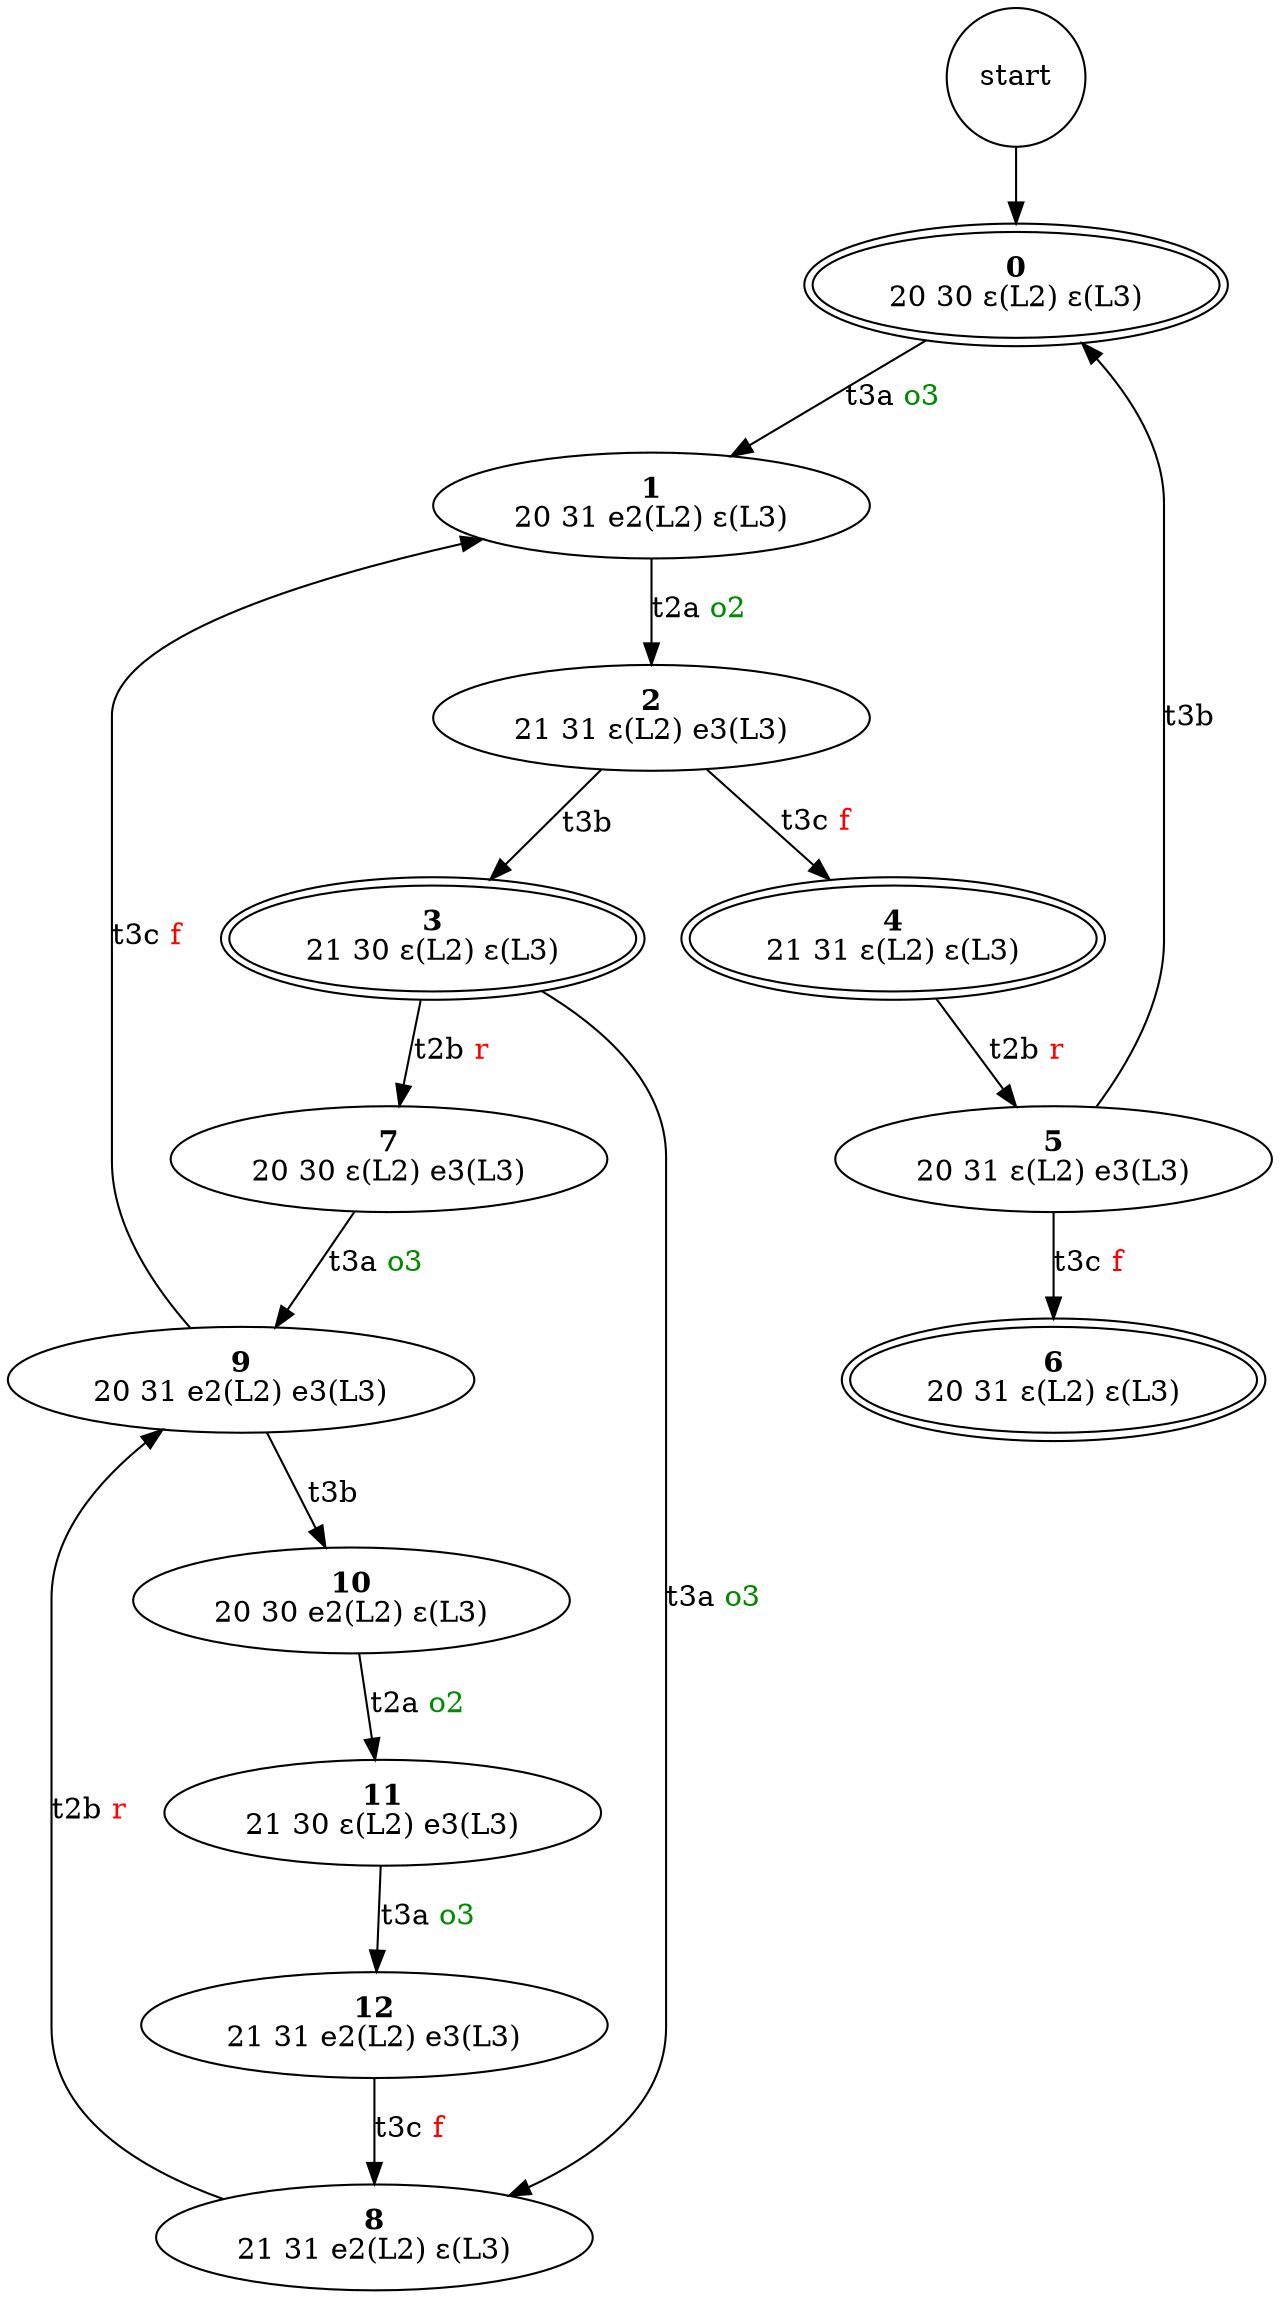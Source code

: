 digraph SpazioComportamentale {
    // NODI
    start[shape="circle"]
	n0 [label=<<b>0</b><br/>20 30 ε(L2) ε(L3)> peripheries=2]
	n1 [label=<<b>1</b><br/>20 31 e2(L2) ε(L3)> ]
	n2 [label=<<b>2</b><br/>21 31 ε(L2) e3(L3)> ]
	n3 [label=<<b>3</b><br/>21 30 ε(L2) ε(L3)> peripheries=2]
	n4 [label=<<b>4</b><br/>21 31 ε(L2) ε(L3)> peripheries=2]
	n5 [label=<<b>5</b><br/>20 31 ε(L2) e3(L3)> ]
	n6 [label=<<b>6</b><br/>20 31 ε(L2) ε(L3)> peripheries=2]
	n7 [label=<<b>7</b><br/>20 30 ε(L2) e3(L3)> ]
	n8 [label=<<b>8</b><br/>21 31 e2(L2) ε(L3)> ]
	n9 [label=<<b>9</b><br/>20 31 e2(L2) e3(L3)> ]
	n10 [label=<<b>10</b><br/>20 30 e2(L2) ε(L3)> ]
	n11 [label=<<b>11</b><br/>21 30 ε(L2) e3(L3)> ]
	n12 [label=<<b>12</b><br/>21 31 e2(L2) e3(L3)> ]

    // ARCHI
    start	->	n0
	n0	->	n1 [label=<t3a <font color="green4">o3</font>>]
	n1	->	n2 [label=<t2a <font color="green4">o2</font>>]
	n2	->	n3 [label=<t3b>]
	n2	->	n4 [label=<t3c <font color="red">f</font>>]
	n3	->	n7 [label=<t2b <font color="red">r</font>>]
	n3	->	n8 [label=<t3a <font color="green4">o3</font>>]
	n4	->	n5 [label=<t2b <font color="red">r</font>>]
	n5	->	n0 [label=<t3b>]
	n5	->	n6 [label=<t3c <font color="red">f</font>>]
	n7	->	n9 [label=<t3a <font color="green4">o3</font>>]
	n8	->	n9 [label=<t2b <font color="red">r</font>>]
	n9	->	n10 [label=<t3b>]
	n9	->	n1 [label=<t3c <font color="red">f</font>>]
	n10	->	n11 [label=<t2a <font color="green4">o2</font>>]
	n11	->	n12 [label=<t3a <font color="green4">o3</font>>]
	n12	->	n8 [label=<t3c <font color="red">f</font>>]
}
